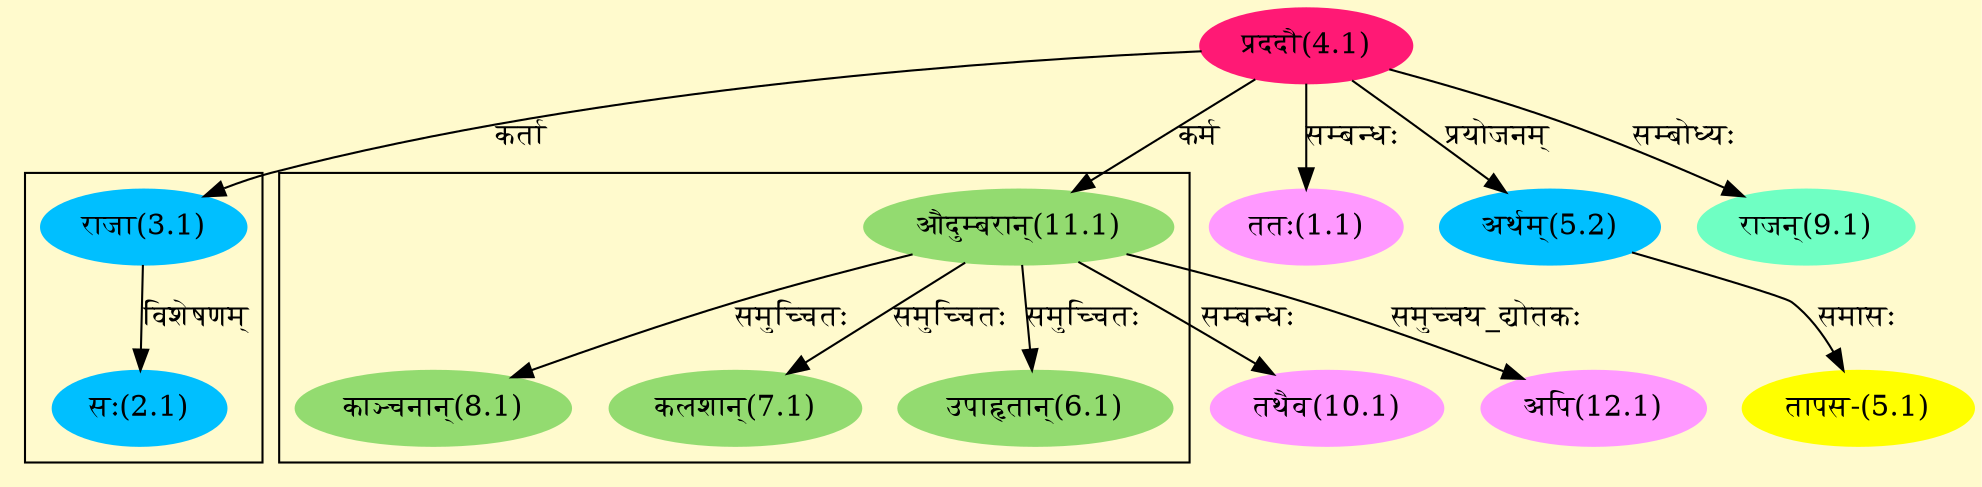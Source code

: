digraph G{
rankdir=BT;
 compound=true;
 bgcolor="lemonchiffon1";

subgraph cluster_1{
Node2_1 [style=filled, color="#00BFFF" label = "सः(2.1)"]
Node3_1 [style=filled, color="#00BFFF" label = "राजा(3.1)"]

}

subgraph cluster_2{
Node6_1 [style=filled, color="#93DB70" label = "उपाहृतान्(6.1)"]
Node11_1 [style=filled, color="#93DB70" label = "औदुम्बरान्(11.1)"]
Node7_1 [style=filled, color="#93DB70" label = "कलशान्(7.1)"]
Node8_1 [style=filled, color="#93DB70" label = "काञ्चनान्(8.1)"]

}
Node1_1 [style=filled, color="#FF99FF" label = "ततः(1.1)"]
Node4_1 [style=filled, color="#FF1975" label = "प्रददौ(4.1)"]
Node3_1 [style=filled, color="#00BFFF" label = "राजा(3.1)"]
Node5_1 [style=filled, color="#FFFF00" label = "तापस-(5.1)"]
Node5_2 [style=filled, color="#00BFFF" label = "अर्थम्(5.2)"]
Node9_1 [style=filled, color="#6FFFC3" label = "राजन्(9.1)"]
Node10_1 [style=filled, color="#FF99FF" label = "तथैव(10.1)"]
Node11_1 [style=filled, color="#93DB70" label = "औदुम्बरान्(11.1)"]
Node12_1 [style=filled, color="#FF99FF" label = "अपि(12.1)"]
/* Start of Relations section */

Node1_1 -> Node4_1 [  label="सम्बन्धः"  dir="back" ]
Node2_1 -> Node3_1 [  label="विशेषणम्"  dir="back" ]
Node3_1 -> Node4_1 [  label="कर्ता"  dir="back" ]
Node5_1 -> Node5_2 [  label="समासः"  dir="back" ]
Node5_2 -> Node4_1 [  label="प्रयोजनम्"  dir="back" ]
Node6_1 -> Node11_1 [  label="समुच्चितः"  dir="back" ]
Node7_1 -> Node11_1 [  label="समुच्चितः"  dir="back" ]
Node8_1 -> Node11_1 [  label="समुच्चितः"  dir="back" ]
Node9_1 -> Node4_1 [  label="सम्बोध्यः"  dir="back" ]
Node10_1 -> Node11_1 [  label="सम्बन्धः"  dir="back" ]
Node11_1 -> Node4_1 [  label="कर्म"  dir="back" ]
Node12_1 -> Node11_1 [  label="समुच्चय_द्योतकः"  dir="back" ]
}
